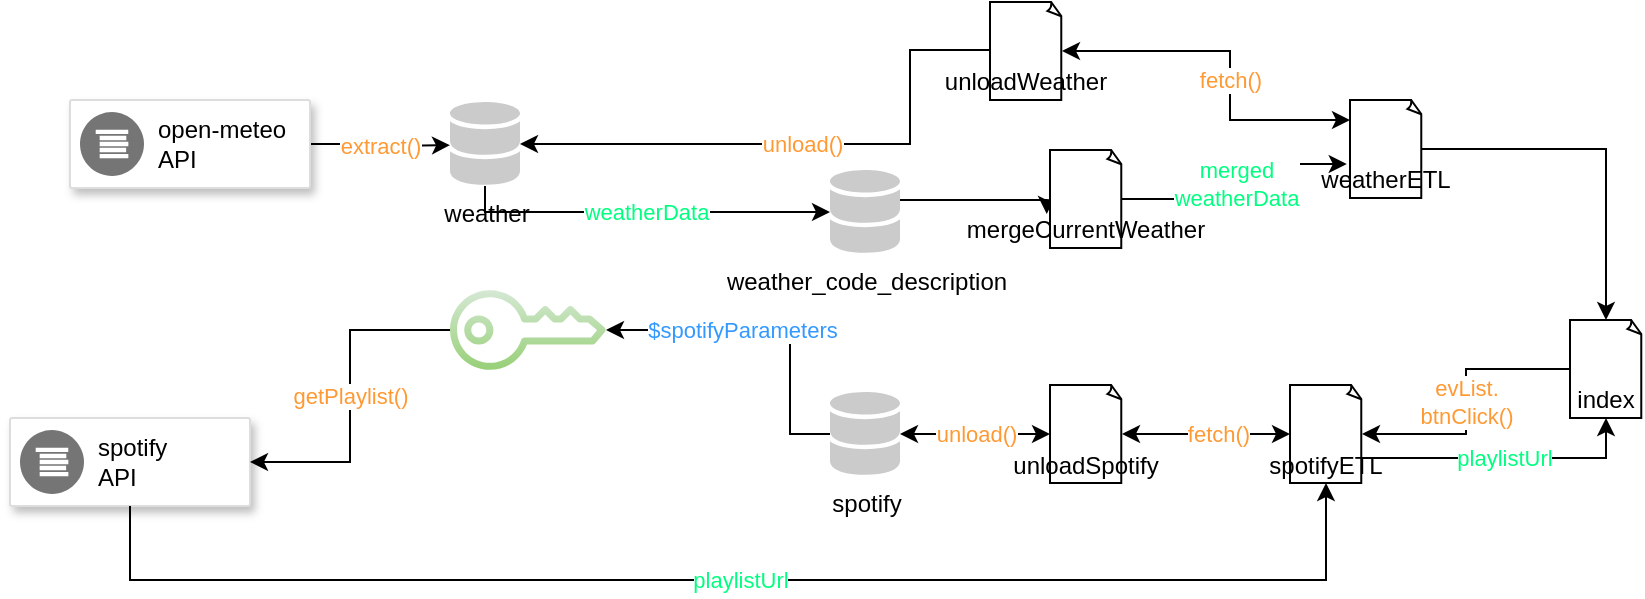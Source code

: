 <mxfile version="24.2.5" type="device">
  <diagram id="C5RBs43oDa-KdzZeNtuy" name="Page-1">
    <mxGraphModel dx="970" dy="648" grid="1" gridSize="10" guides="1" tooltips="1" connect="1" arrows="1" fold="1" page="1" pageScale="1" pageWidth="827" pageHeight="1169" math="0" shadow="0">
      <root>
        <mxCell id="WIyWlLk6GJQsqaUBKTNV-0" />
        <mxCell id="WIyWlLk6GJQsqaUBKTNV-1" parent="WIyWlLk6GJQsqaUBKTNV-0" />
        <mxCell id="e4KAcSxbW6QJjjLCY7rC-4" value="&lt;font color=&quot;#ff9933&quot;&gt;extract()&lt;/font&gt;" style="edgeStyle=orthogonalEdgeStyle;rounded=0;orthogonalLoop=1;jettySize=auto;html=1;exitX=1;exitY=0.5;exitDx=0;exitDy=0;" parent="WIyWlLk6GJQsqaUBKTNV-1" source="e4KAcSxbW6QJjjLCY7rC-1" edge="1">
          <mxGeometry relative="1" as="geometry">
            <mxPoint x="290.0" y="162.571" as="targetPoint" />
          </mxGeometry>
        </mxCell>
        <UserObject label="" link="https://open-meteo.com/en/docs#latitude=46.948&amp;longitude=7.447&amp;current=temperature_2m,is_day,weather_code,wind_speed_10m&amp;minutely_15=is_day&amp;hourly=&amp;daily=" linkTarget="_blank" id="e4KAcSxbW6QJjjLCY7rC-1">
          <mxCell style="strokeColor=#dddddd;shadow=1;strokeWidth=1;rounded=1;absoluteArcSize=1;arcSize=2;" parent="WIyWlLk6GJQsqaUBKTNV-1" vertex="1">
            <mxGeometry x="100" y="140" width="120" height="44" as="geometry" />
          </mxCell>
        </UserObject>
        <mxCell id="e4KAcSxbW6QJjjLCY7rC-2" value="open-meteo&lt;div&gt;API&lt;/div&gt;" style="sketch=0;dashed=0;connectable=0;html=1;fillColor=#757575;strokeColor=none;shape=mxgraph.gcp2.logs_api;part=1;labelPosition=right;verticalLabelPosition=middle;align=left;verticalAlign=middle;spacingLeft=5;fontSize=12;" parent="e4KAcSxbW6QJjjLCY7rC-1" vertex="1">
          <mxGeometry y="0.5" width="32" height="32" relative="1" as="geometry">
            <mxPoint x="5" y="-16" as="offset" />
          </mxGeometry>
        </mxCell>
        <mxCell id="e4KAcSxbW6QJjjLCY7rC-9" value="weather" style="sketch=0;shadow=0;dashed=0;html=1;strokeColor=none;labelPosition=center;verticalLabelPosition=bottom;verticalAlign=top;outlineConnect=0;align=center;shape=mxgraph.office.databases.database_mini_2;fillColor=#CCCBCB;" parent="WIyWlLk6GJQsqaUBKTNV-1" vertex="1">
          <mxGeometry x="290" y="141" width="35" height="42" as="geometry" />
        </mxCell>
        <mxCell id="e4KAcSxbW6QJjjLCY7rC-11" value="weatherETL" style="whiteSpace=wrap;html=1;shape=mxgraph.basic.document;verticalAlign=bottom;" parent="WIyWlLk6GJQsqaUBKTNV-1" vertex="1">
          <mxGeometry x="740" y="140" width="36" height="49" as="geometry" />
        </mxCell>
        <mxCell id="e4KAcSxbW6QJjjLCY7rC-13" value="index" style="whiteSpace=wrap;html=1;shape=mxgraph.basic.document;verticalAlign=bottom;" parent="WIyWlLk6GJQsqaUBKTNV-1" vertex="1">
          <mxGeometry x="850" y="250" width="36" height="49" as="geometry" />
        </mxCell>
        <mxCell id="e4KAcSxbW6QJjjLCY7rC-14" style="edgeStyle=orthogonalEdgeStyle;rounded=0;orthogonalLoop=1;jettySize=auto;html=1;entryX=0.5;entryY=0;entryDx=0;entryDy=0;entryPerimeter=0;" parent="WIyWlLk6GJQsqaUBKTNV-1" source="e4KAcSxbW6QJjjLCY7rC-11" target="e4KAcSxbW6QJjjLCY7rC-13" edge="1">
          <mxGeometry relative="1" as="geometry" />
        </mxCell>
        <UserObject label="" link="https://developer.spotify.com/documentation/web-api" id="e4KAcSxbW6QJjjLCY7rC-15">
          <mxCell style="strokeColor=#dddddd;shadow=1;strokeWidth=1;rounded=1;absoluteArcSize=1;arcSize=2;" parent="WIyWlLk6GJQsqaUBKTNV-1" vertex="1">
            <mxGeometry x="70" y="299" width="120" height="44" as="geometry" />
          </mxCell>
        </UserObject>
        <mxCell id="e4KAcSxbW6QJjjLCY7rC-16" value="spotify&lt;div&gt;API&lt;/div&gt;" style="sketch=0;dashed=0;connectable=0;html=1;fillColor=#757575;strokeColor=none;shape=mxgraph.gcp2.logs_api;part=1;labelPosition=right;verticalLabelPosition=middle;align=left;verticalAlign=middle;spacingLeft=5;fontSize=12;" parent="e4KAcSxbW6QJjjLCY7rC-15" vertex="1">
          <mxGeometry y="0.5" width="32" height="32" relative="1" as="geometry">
            <mxPoint x="5" y="-16" as="offset" />
          </mxGeometry>
        </mxCell>
        <mxCell id="e4KAcSxbW6QJjjLCY7rC-19" value="&lt;font color=&quot;#ff9933&quot;&gt;fetch()&lt;/font&gt;" style="edgeStyle=orthogonalEdgeStyle;rounded=0;orthogonalLoop=1;jettySize=auto;html=1;entryX=1;entryY=0.5;entryDx=0;entryDy=0;entryPerimeter=0;startArrow=classic;startFill=1;" parent="WIyWlLk6GJQsqaUBKTNV-1" source="e4KAcSxbW6QJjjLCY7rC-17" target="e4KAcSxbW6QJjjLCY7rC-27" edge="1">
          <mxGeometry x="-0.138" relative="1" as="geometry">
            <mxPoint x="650" y="307" as="targetPoint" />
            <mxPoint as="offset" />
          </mxGeometry>
        </mxCell>
        <mxCell id="e4KAcSxbW6QJjjLCY7rC-17" value="spotifyETL" style="whiteSpace=wrap;html=1;shape=mxgraph.basic.document;verticalAlign=bottom;" parent="WIyWlLk6GJQsqaUBKTNV-1" vertex="1">
          <mxGeometry x="710" y="282.5" width="36" height="49" as="geometry" />
        </mxCell>
        <mxCell id="e4KAcSxbW6QJjjLCY7rC-18" value="&lt;font color=&quot;#ff9933&quot;&gt;evList.&lt;/font&gt;&lt;div&gt;&lt;font color=&quot;#ff9933&quot;&gt;btnClick()&lt;/font&gt;&lt;/div&gt;" style="edgeStyle=orthogonalEdgeStyle;rounded=0;orthogonalLoop=1;jettySize=auto;html=1;entryX=1;entryY=0.5;entryDx=0;entryDy=0;entryPerimeter=0;" parent="WIyWlLk6GJQsqaUBKTNV-1" source="e4KAcSxbW6QJjjLCY7rC-13" target="e4KAcSxbW6QJjjLCY7rC-17" edge="1">
          <mxGeometry relative="1" as="geometry" />
        </mxCell>
        <mxCell id="e4KAcSxbW6QJjjLCY7rC-21" value="&lt;div&gt;&lt;font color=&quot;#ff9933&quot;&gt;getPlaylist()&lt;/font&gt;&lt;/div&gt;" style="edgeStyle=orthogonalEdgeStyle;rounded=0;orthogonalLoop=1;jettySize=auto;html=1;entryX=1;entryY=0.5;entryDx=0;entryDy=0;" parent="WIyWlLk6GJQsqaUBKTNV-1" source="e4KAcSxbW6QJjjLCY7rC-20" target="e4KAcSxbW6QJjjLCY7rC-15" edge="1">
          <mxGeometry relative="1" as="geometry" />
        </mxCell>
        <mxCell id="e4KAcSxbW6QJjjLCY7rC-20" value="&lt;font color=&quot;#ffffff&quot;&gt;spotifyAuth.config&lt;/font&gt;" style="sketch=0;outlineConnect=0;gradientColor=#97d077;fillColor=#d5e8d4;strokeColor=#82b366;dashed=0;verticalLabelPosition=bottom;verticalAlign=top;align=center;html=1;fontSize=12;fontStyle=0;aspect=fixed;pointerEvents=1;shape=mxgraph.aws4.addon;" parent="WIyWlLk6GJQsqaUBKTNV-1" vertex="1">
          <mxGeometry x="290" y="235" width="78" height="40" as="geometry" />
        </mxCell>
        <mxCell id="e4KAcSxbW6QJjjLCY7rC-29" value="&lt;font color=&quot;#3399ff&quot;&gt;$spotifyParameters&lt;/font&gt;" style="edgeStyle=orthogonalEdgeStyle;rounded=0;orthogonalLoop=1;jettySize=auto;html=1;exitX=0;exitY=0.5;exitDx=0;exitDy=0;exitPerimeter=0;" parent="WIyWlLk6GJQsqaUBKTNV-1" source="e4KAcSxbW6QJjjLCY7rC-35" target="e4KAcSxbW6QJjjLCY7rC-20" edge="1">
          <mxGeometry x="0.172" relative="1" as="geometry">
            <mxPoint x="500" y="307" as="sourcePoint" />
            <mxPoint x="390" y="255" as="targetPoint" />
            <Array as="points">
              <mxPoint x="460" y="307" />
              <mxPoint x="460" y="255" />
            </Array>
            <mxPoint as="offset" />
          </mxGeometry>
        </mxCell>
        <mxCell id="e4KAcSxbW6QJjjLCY7rC-37" value="&lt;font color=&quot;#ff9933&quot;&gt;unload()&lt;/font&gt;" style="edgeStyle=orthogonalEdgeStyle;rounded=0;orthogonalLoop=1;jettySize=auto;html=1;exitX=0;exitY=0.5;exitDx=0;exitDy=0;exitPerimeter=0;startArrow=classic;startFill=1;" parent="WIyWlLk6GJQsqaUBKTNV-1" source="e4KAcSxbW6QJjjLCY7rC-27" target="e4KAcSxbW6QJjjLCY7rC-35" edge="1">
          <mxGeometry relative="1" as="geometry" />
        </mxCell>
        <mxCell id="e4KAcSxbW6QJjjLCY7rC-27" value="unloadSpotify" style="whiteSpace=wrap;html=1;shape=mxgraph.basic.document;verticalAlign=bottom;" parent="WIyWlLk6GJQsqaUBKTNV-1" vertex="1">
          <mxGeometry x="590" y="282.5" width="36" height="49" as="geometry" />
        </mxCell>
        <mxCell id="e4KAcSxbW6QJjjLCY7rC-28" value="&lt;font color=&quot;#00ff80&quot;&gt;playlistUrl&lt;/font&gt;" style="edgeStyle=orthogonalEdgeStyle;rounded=0;orthogonalLoop=1;jettySize=auto;html=1;entryX=0.5;entryY=1;entryDx=0;entryDy=0;entryPerimeter=0;" parent="WIyWlLk6GJQsqaUBKTNV-1" source="e4KAcSxbW6QJjjLCY7rC-15" target="e4KAcSxbW6QJjjLCY7rC-17" edge="1">
          <mxGeometry relative="1" as="geometry">
            <Array as="points">
              <mxPoint x="130" y="380" />
              <mxPoint x="728" y="380" />
            </Array>
          </mxGeometry>
        </mxCell>
        <mxCell id="e4KAcSxbW6QJjjLCY7rC-30" value="&lt;font color=&quot;#00ff80&quot;&gt;playlistUrl&lt;/font&gt;" style="edgeStyle=orthogonalEdgeStyle;rounded=0;orthogonalLoop=1;jettySize=auto;html=1;entryX=0.5;entryY=1;entryDx=0;entryDy=0;entryPerimeter=0;" parent="WIyWlLk6GJQsqaUBKTNV-1" source="e4KAcSxbW6QJjjLCY7rC-17" target="e4KAcSxbW6QJjjLCY7rC-13" edge="1">
          <mxGeometry relative="1" as="geometry">
            <Array as="points">
              <mxPoint x="868" y="319" />
            </Array>
          </mxGeometry>
        </mxCell>
        <mxCell id="e4KAcSxbW6QJjjLCY7rC-32" value="&lt;font color=&quot;#ff9933&quot;&gt;unload()&lt;/font&gt;" style="edgeStyle=orthogonalEdgeStyle;rounded=0;orthogonalLoop=1;jettySize=auto;html=1;startArrow=classic;startFill=1;endArrow=none;endFill=0;" parent="WIyWlLk6GJQsqaUBKTNV-1" source="e4KAcSxbW6QJjjLCY7rC-9" target="e4KAcSxbW6QJjjLCY7rC-31" edge="1">
          <mxGeometry relative="1" as="geometry">
            <mxPoint x="478" y="100.048" as="sourcePoint" />
            <mxPoint x="650" y="150" as="targetPoint" />
            <Array as="points">
              <mxPoint x="520" y="162" />
              <mxPoint x="520" y="115" />
            </Array>
          </mxGeometry>
        </mxCell>
        <mxCell id="e4KAcSxbW6QJjjLCY7rC-31" value="unloadWeather" style="whiteSpace=wrap;html=1;shape=mxgraph.basic.document;verticalAlign=bottom;" parent="WIyWlLk6GJQsqaUBKTNV-1" vertex="1">
          <mxGeometry x="560" y="91" width="36" height="49" as="geometry" />
        </mxCell>
        <mxCell id="e4KAcSxbW6QJjjLCY7rC-33" value="&lt;font color=&quot;#ff9933&quot;&gt;fetch()&lt;/font&gt;" style="edgeStyle=orthogonalEdgeStyle;rounded=0;orthogonalLoop=1;jettySize=auto;html=1;entryX=1;entryY=0.5;entryDx=0;entryDy=0;entryPerimeter=0;startArrow=classic;startFill=1;endArrow=classic;endFill=1;" parent="WIyWlLk6GJQsqaUBKTNV-1" source="e4KAcSxbW6QJjjLCY7rC-11" target="e4KAcSxbW6QJjjLCY7rC-31" edge="1">
          <mxGeometry x="-0.103" relative="1" as="geometry">
            <Array as="points">
              <mxPoint x="680" y="150" />
              <mxPoint x="680" y="115" />
            </Array>
            <mxPoint as="offset" />
          </mxGeometry>
        </mxCell>
        <mxCell id="e4KAcSxbW6QJjjLCY7rC-35" value="spotify" style="sketch=0;shadow=0;dashed=0;html=1;strokeColor=none;labelPosition=center;verticalLabelPosition=bottom;verticalAlign=top;outlineConnect=0;align=center;shape=mxgraph.office.databases.database_mini_2;fillColor=#CCCBCB;" parent="WIyWlLk6GJQsqaUBKTNV-1" vertex="1">
          <mxGeometry x="480" y="286" width="35" height="42" as="geometry" />
        </mxCell>
        <mxCell id="e4KAcSxbW6QJjjLCY7rC-39" value="&lt;font color=&quot;#00ff80&quot;&gt;weatherData&lt;/font&gt;" style="edgeStyle=orthogonalEdgeStyle;rounded=0;orthogonalLoop=1;jettySize=auto;html=1;entryX=0;entryY=0.5;entryDx=0;entryDy=0;entryPerimeter=0;" parent="WIyWlLk6GJQsqaUBKTNV-1" source="e4KAcSxbW6QJjjLCY7rC-9" target="e4KAcSxbW6QJjjLCY7rC-38" edge="1">
          <mxGeometry relative="1" as="geometry">
            <mxPoint x="308" y="183" as="sourcePoint" />
            <mxPoint x="650" y="166" as="targetPoint" />
            <Array as="points">
              <mxPoint x="308" y="196" />
            </Array>
          </mxGeometry>
        </mxCell>
        <mxCell id="e4KAcSxbW6QJjjLCY7rC-38" value="weather_code_description" style="sketch=0;shadow=0;dashed=0;html=1;strokeColor=none;labelPosition=center;verticalLabelPosition=bottom;verticalAlign=top;outlineConnect=0;align=center;shape=mxgraph.office.databases.database_mini_2;fillColor=#CCCBCB;" parent="WIyWlLk6GJQsqaUBKTNV-1" vertex="1">
          <mxGeometry x="480" y="175" width="35" height="42" as="geometry" />
        </mxCell>
        <mxCell id="e4KAcSxbW6QJjjLCY7rC-40" value="&lt;font color=&quot;#00ff80&quot;&gt;merged&lt;/font&gt;&lt;div&gt;&lt;font color=&quot;#00ff80&quot;&gt;weatherData&lt;/font&gt;&lt;/div&gt;" style="edgeStyle=orthogonalEdgeStyle;rounded=0;orthogonalLoop=1;jettySize=auto;html=1;entryX=-0.045;entryY=0.653;entryDx=0;entryDy=0;entryPerimeter=0;" parent="WIyWlLk6GJQsqaUBKTNV-1" source="e4KAcSxbW6QJjjLCY7rC-41" target="e4KAcSxbW6QJjjLCY7rC-11" edge="1">
          <mxGeometry relative="1" as="geometry" />
        </mxCell>
        <mxCell id="e4KAcSxbW6QJjjLCY7rC-42" value="" style="edgeStyle=orthogonalEdgeStyle;rounded=0;orthogonalLoop=1;jettySize=auto;html=1;entryX=-0.045;entryY=0.653;entryDx=0;entryDy=0;entryPerimeter=0;" parent="WIyWlLk6GJQsqaUBKTNV-1" source="e4KAcSxbW6QJjjLCY7rC-38" target="e4KAcSxbW6QJjjLCY7rC-41" edge="1">
          <mxGeometry relative="1" as="geometry">
            <mxPoint x="515" y="196" as="sourcePoint" />
            <mxPoint x="648" y="178" as="targetPoint" />
            <Array as="points">
              <mxPoint x="588" y="190" />
            </Array>
          </mxGeometry>
        </mxCell>
        <mxCell id="e4KAcSxbW6QJjjLCY7rC-41" value="mergeCurrentWeather" style="whiteSpace=wrap;html=1;shape=mxgraph.basic.document;verticalAlign=bottom;" parent="WIyWlLk6GJQsqaUBKTNV-1" vertex="1">
          <mxGeometry x="590" y="165" width="36" height="49" as="geometry" />
        </mxCell>
      </root>
    </mxGraphModel>
  </diagram>
</mxfile>
